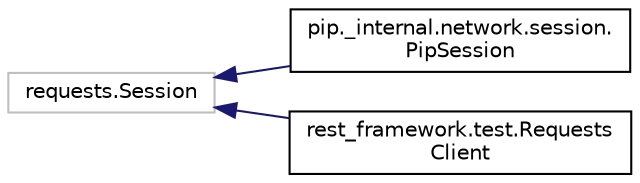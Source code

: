 digraph "Graphical Class Hierarchy"
{
 // LATEX_PDF_SIZE
  edge [fontname="Helvetica",fontsize="10",labelfontname="Helvetica",labelfontsize="10"];
  node [fontname="Helvetica",fontsize="10",shape=record];
  rankdir="LR";
  Node3322 [label="requests.Session",height=0.2,width=0.4,color="grey75", fillcolor="white", style="filled",tooltip=" "];
  Node3322 -> Node0 [dir="back",color="midnightblue",fontsize="10",style="solid",fontname="Helvetica"];
  Node0 [label="pip._internal.network.session.\lPipSession",height=0.2,width=0.4,color="black", fillcolor="white", style="filled",URL="$classpip_1_1__internal_1_1network_1_1session_1_1_pip_session.html",tooltip=" "];
  Node3322 -> Node3324 [dir="back",color="midnightblue",fontsize="10",style="solid",fontname="Helvetica"];
  Node3324 [label="rest_framework.test.Requests\lClient",height=0.2,width=0.4,color="black", fillcolor="white", style="filled",URL="$classrest__framework_1_1test_1_1_requests_client.html",tooltip=" "];
}
